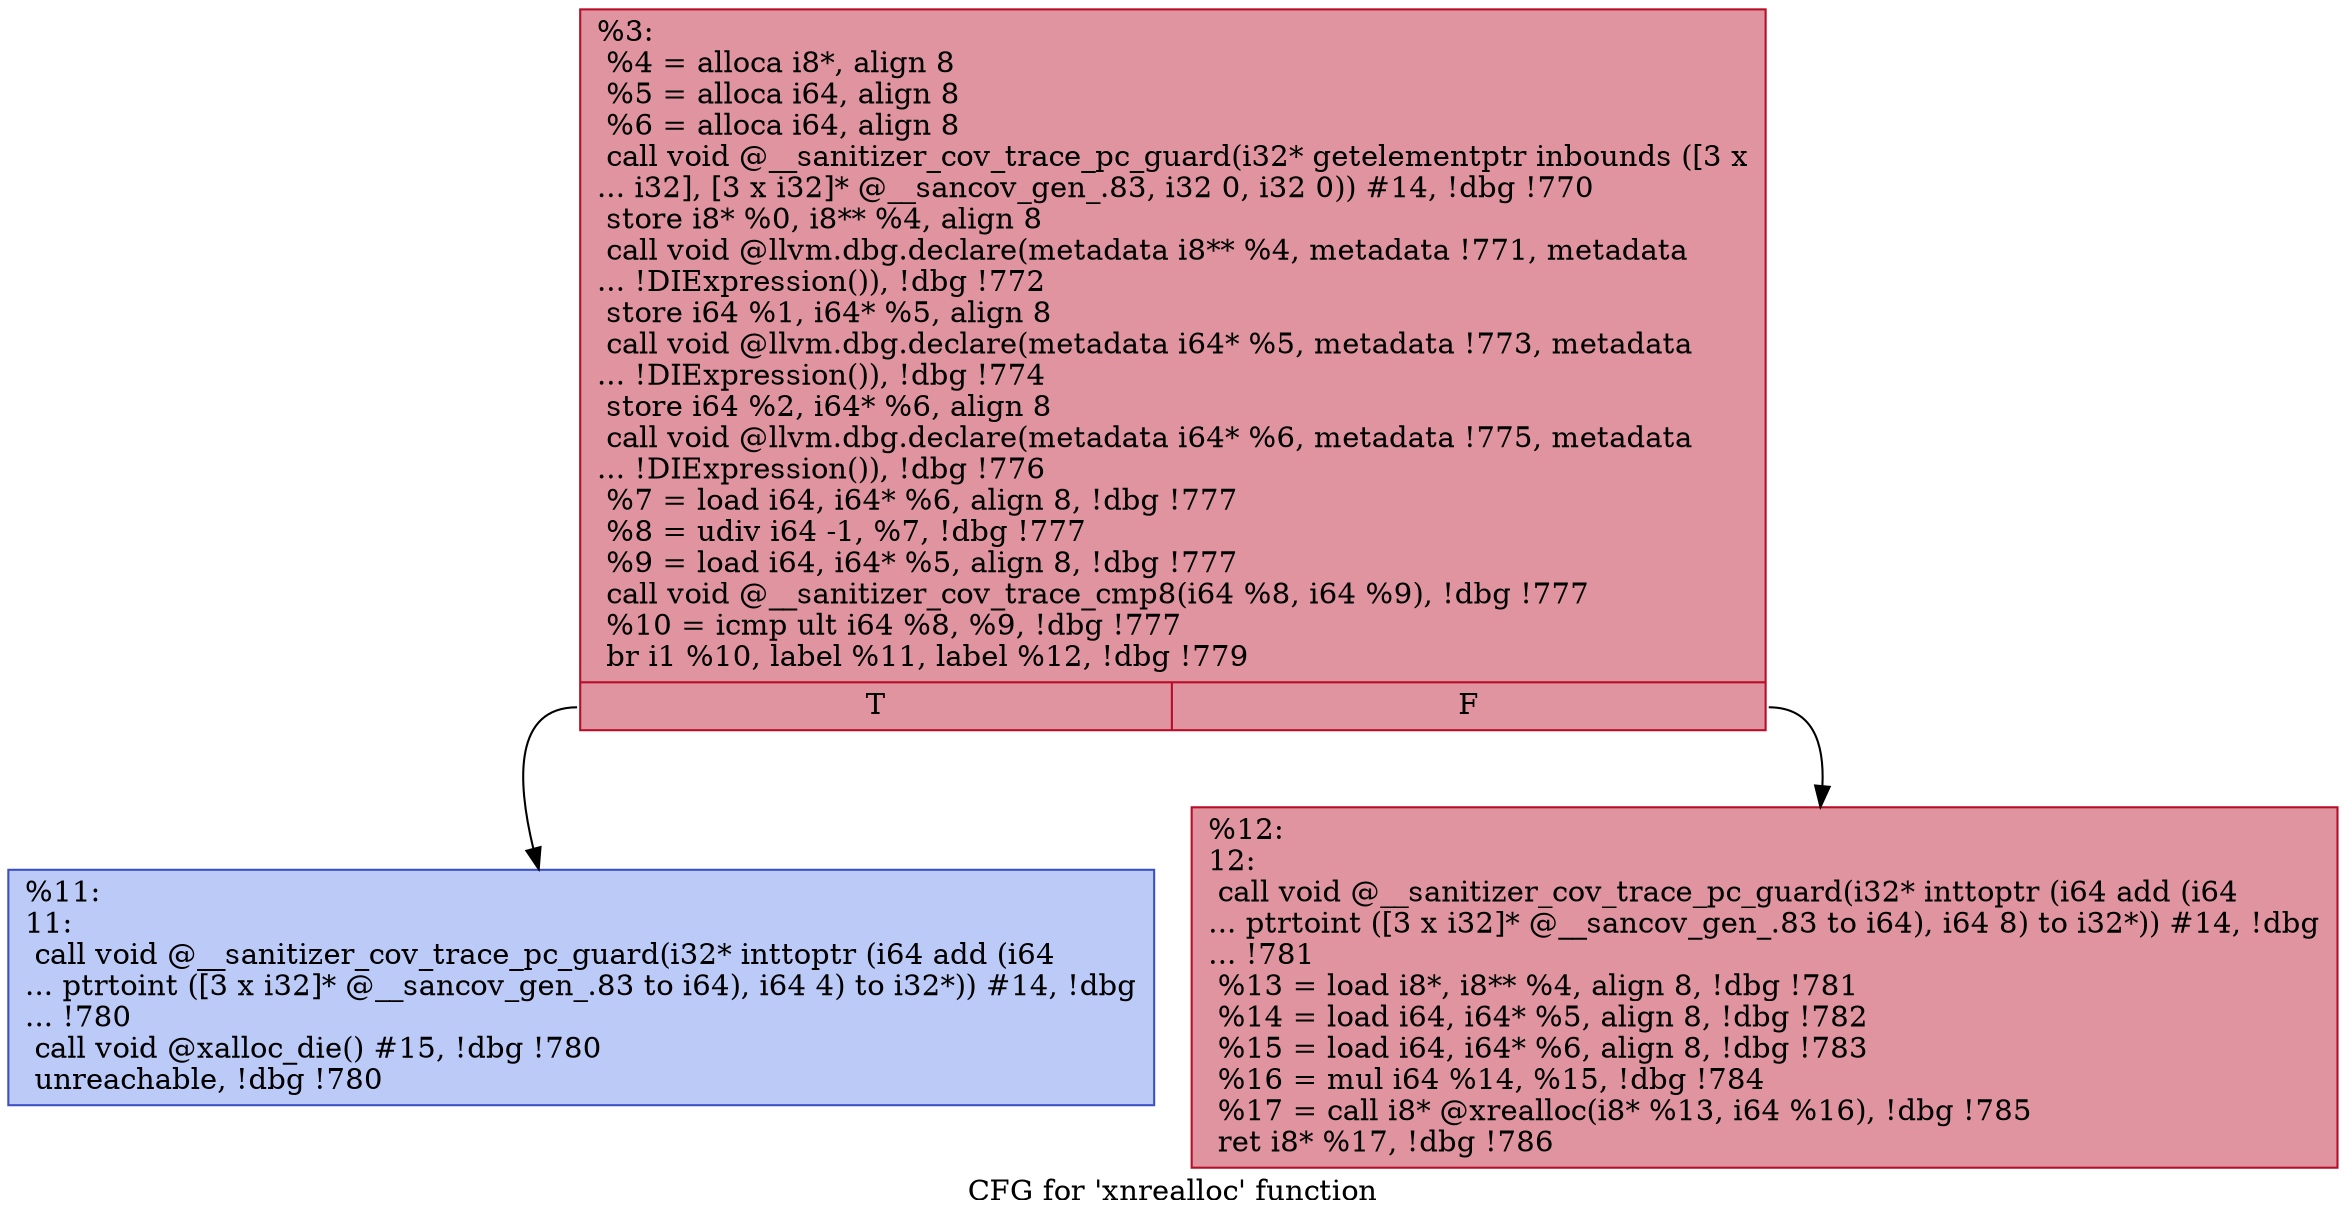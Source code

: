 digraph "CFG for 'xnrealloc' function" {
	label="CFG for 'xnrealloc' function";

	Node0x5555558ff490 [shape=record,color="#b70d28ff", style=filled, fillcolor="#b70d2870",label="{%3:\l  %4 = alloca i8*, align 8\l  %5 = alloca i64, align 8\l  %6 = alloca i64, align 8\l  call void @__sanitizer_cov_trace_pc_guard(i32* getelementptr inbounds ([3 x\l... i32], [3 x i32]* @__sancov_gen_.83, i32 0, i32 0)) #14, !dbg !770\l  store i8* %0, i8** %4, align 8\l  call void @llvm.dbg.declare(metadata i8** %4, metadata !771, metadata\l... !DIExpression()), !dbg !772\l  store i64 %1, i64* %5, align 8\l  call void @llvm.dbg.declare(metadata i64* %5, metadata !773, metadata\l... !DIExpression()), !dbg !774\l  store i64 %2, i64* %6, align 8\l  call void @llvm.dbg.declare(metadata i64* %6, metadata !775, metadata\l... !DIExpression()), !dbg !776\l  %7 = load i64, i64* %6, align 8, !dbg !777\l  %8 = udiv i64 -1, %7, !dbg !777\l  %9 = load i64, i64* %5, align 8, !dbg !777\l  call void @__sanitizer_cov_trace_cmp8(i64 %8, i64 %9), !dbg !777\l  %10 = icmp ult i64 %8, %9, !dbg !777\l  br i1 %10, label %11, label %12, !dbg !779\l|{<s0>T|<s1>F}}"];
	Node0x5555558ff490:s0 -> Node0x5555558ff6d0;
	Node0x5555558ff490:s1 -> Node0x5555558ff720;
	Node0x5555558ff6d0 [shape=record,color="#3d50c3ff", style=filled, fillcolor="#6687ed70",label="{%11:\l11:                                               \l  call void @__sanitizer_cov_trace_pc_guard(i32* inttoptr (i64 add (i64\l... ptrtoint ([3 x i32]* @__sancov_gen_.83 to i64), i64 4) to i32*)) #14, !dbg\l... !780\l  call void @xalloc_die() #15, !dbg !780\l  unreachable, !dbg !780\l}"];
	Node0x5555558ff720 [shape=record,color="#b70d28ff", style=filled, fillcolor="#b70d2870",label="{%12:\l12:                                               \l  call void @__sanitizer_cov_trace_pc_guard(i32* inttoptr (i64 add (i64\l... ptrtoint ([3 x i32]* @__sancov_gen_.83 to i64), i64 8) to i32*)) #14, !dbg\l... !781\l  %13 = load i8*, i8** %4, align 8, !dbg !781\l  %14 = load i64, i64* %5, align 8, !dbg !782\l  %15 = load i64, i64* %6, align 8, !dbg !783\l  %16 = mul i64 %14, %15, !dbg !784\l  %17 = call i8* @xrealloc(i8* %13, i64 %16), !dbg !785\l  ret i8* %17, !dbg !786\l}"];
}
